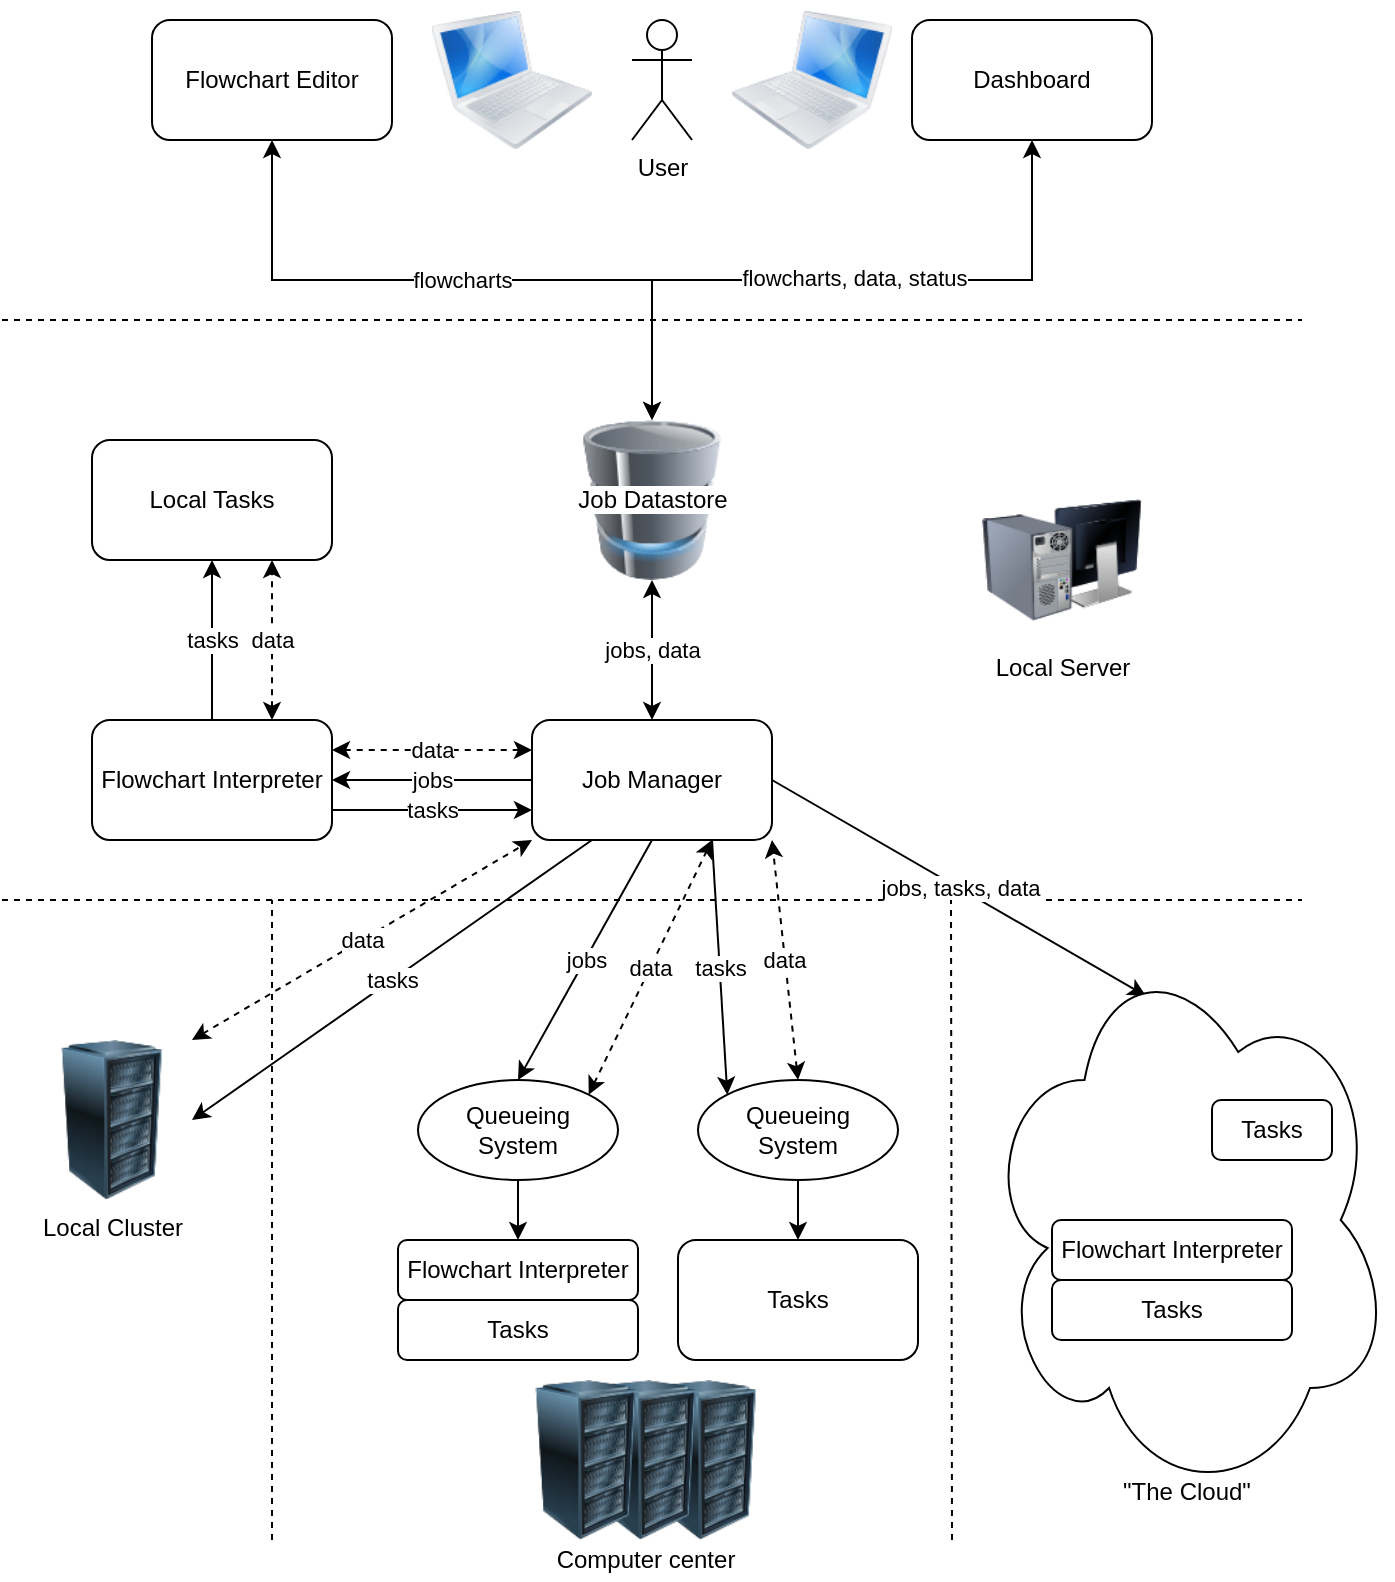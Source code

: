 <mxfile version="12.5.5" type="google"><diagram id="1LWXMuzGmbE8fQ54ZLvk" name="Page-1"><mxGraphModel dx="1050" dy="1043" grid="0" gridSize="10" guides="1" tooltips="1" connect="1" arrows="1" fold="1" page="1" pageScale="1" pageWidth="1100" pageHeight="850" math="0" shadow="0"><root><mxCell id="0"/><mxCell id="1" parent="0"/><mxCell id="_Keo8sCscF3jKAT_xZE2-1" value="User" style="shape=umlActor;verticalLabelPosition=bottom;labelBackgroundColor=#ffffff;verticalAlign=top;html=1;outlineConnect=0;" parent="1" vertex="1"><mxGeometry x="390" y="40" width="30" height="60" as="geometry"/></mxCell><mxCell id="_Keo8sCscF3jKAT_xZE2-2" value="" style="image;html=1;labelBackgroundColor=#ffffff;image=img/lib/clip_art/computers/MacBook_128x128.png" parent="1" vertex="1"><mxGeometry x="290" y="30" width="80" height="80" as="geometry"/></mxCell><mxCell id="_Keo8sCscF3jKAT_xZE2-10" value="flowcharts" style="edgeStyle=orthogonalEdgeStyle;rounded=0;orthogonalLoop=1;jettySize=auto;html=1;exitX=0.5;exitY=1;exitDx=0;exitDy=0;entryX=0.5;entryY=0;entryDx=0;entryDy=0;startArrow=classic;startFill=1;" parent="1" source="_Keo8sCscF3jKAT_xZE2-4" target="_Keo8sCscF3jKAT_xZE2-8" edge="1"><mxGeometry relative="1" as="geometry"/></mxCell><mxCell id="_Keo8sCscF3jKAT_xZE2-4" value="Flowchart Editor" style="rounded=1;whiteSpace=wrap;html=1;" parent="1" vertex="1"><mxGeometry x="150" y="40" width="120" height="60" as="geometry"/></mxCell><mxCell id="_Keo8sCscF3jKAT_xZE2-9" value="flowcharts, data, status" style="edgeStyle=orthogonalEdgeStyle;rounded=0;orthogonalLoop=1;jettySize=auto;html=1;exitX=0.5;exitY=1;exitDx=0;exitDy=0;startArrow=classic;startFill=1;spacingTop=-55;entryX=0.5;entryY=0;entryDx=0;entryDy=0;spacingBottom=-53;" parent="1" source="_Keo8sCscF3jKAT_xZE2-5" target="_Keo8sCscF3jKAT_xZE2-8" edge="1"><mxGeometry x="-0.035" relative="1" as="geometry"><Array as="points"><mxPoint x="590" y="170"/><mxPoint x="400" y="170"/></Array><mxPoint x="400" y="230" as="targetPoint"/><mxPoint as="offset"/></mxGeometry></mxCell><mxCell id="_Keo8sCscF3jKAT_xZE2-5" value="Dashboard" style="rounded=1;whiteSpace=wrap;html=1;" parent="1" vertex="1"><mxGeometry x="530" y="40" width="120" height="60" as="geometry"/></mxCell><mxCell id="_Keo8sCscF3jKAT_xZE2-6" value="" style="endArrow=none;dashed=1;html=1;" parent="1" edge="1"><mxGeometry width="50" height="50" relative="1" as="geometry"><mxPoint x="75" y="190" as="sourcePoint"/><mxPoint x="725" y="190" as="targetPoint"/></mxGeometry></mxCell><mxCell id="_Keo8sCscF3jKAT_xZE2-7" value="Local Server" style="image;html=1;labelBackgroundColor=#ffffff;image=img/lib/clip_art/computers/Monitor_Tower_Behind_128x128.png" parent="1" vertex="1"><mxGeometry x="565" y="270" width="80" height="80" as="geometry"/></mxCell><mxCell id="_Keo8sCscF3jKAT_xZE2-13" value="jobs, data" style="edgeStyle=orthogonalEdgeStyle;rounded=0;orthogonalLoop=1;jettySize=auto;html=1;exitX=0.5;exitY=1;exitDx=0;exitDy=0;startArrow=classic;startFill=1;" parent="1" source="_Keo8sCscF3jKAT_xZE2-8" target="_Keo8sCscF3jKAT_xZE2-12" edge="1"><mxGeometry relative="1" as="geometry"/></mxCell><mxCell id="_Keo8sCscF3jKAT_xZE2-8" value="Job Datastore" style="image;html=1;labelBackgroundColor=#ffffff;image=img/lib/clip_art/computers/Database_128x128.png;spacingBottom=24;spacingRight=0;spacing=-52;" parent="1" vertex="1"><mxGeometry x="360" y="240" width="80" height="80" as="geometry"/></mxCell><mxCell id="_Keo8sCscF3jKAT_xZE2-11" value="" style="endArrow=none;dashed=1;html=1;" parent="1" edge="1"><mxGeometry width="50" height="50" relative="1" as="geometry"><mxPoint x="75" y="480" as="sourcePoint"/><mxPoint x="725" y="480" as="targetPoint"/></mxGeometry></mxCell><mxCell id="_Keo8sCscF3jKAT_xZE2-15" value="jobs" style="edgeStyle=orthogonalEdgeStyle;rounded=0;orthogonalLoop=1;jettySize=auto;html=1;exitX=0;exitY=0.5;exitDx=0;exitDy=0;entryX=1;entryY=0.5;entryDx=0;entryDy=0;startArrow=none;startFill=0;endArrow=classic;endFill=1;" parent="1" source="_Keo8sCscF3jKAT_xZE2-12" target="_Keo8sCscF3jKAT_xZE2-14" edge="1"><mxGeometry relative="1" as="geometry"/></mxCell><mxCell id="_Keo8sCscF3jKAT_xZE2-29" value="jobs" style="rounded=0;orthogonalLoop=1;jettySize=auto;html=1;exitX=0.5;exitY=1;exitDx=0;exitDy=0;startArrow=none;startFill=0;entryX=0.5;entryY=0;entryDx=0;entryDy=0;endArrow=classic;endFill=1;" parent="1" source="_Keo8sCscF3jKAT_xZE2-12" target="aHCcOu6bXqllzWe9ucBm-18" edge="1"><mxGeometry relative="1" as="geometry"><mxPoint x="315" y="558" as="targetPoint"/></mxGeometry></mxCell><mxCell id="aHCcOu6bXqllzWe9ucBm-21" value="jobs, tasks, data" style="edgeStyle=none;rounded=0;orthogonalLoop=1;jettySize=auto;html=1;exitX=1;exitY=0.5;exitDx=0;exitDy=0;entryX=0.4;entryY=0.1;entryDx=0;entryDy=0;entryPerimeter=0;startArrow=none;startFill=0;endArrow=classic;endFill=1;" edge="1" parent="1" source="_Keo8sCscF3jKAT_xZE2-12" target="aHCcOu6bXqllzWe9ucBm-20"><mxGeometry relative="1" as="geometry"/></mxCell><mxCell id="_Keo8sCscF3jKAT_xZE2-12" value="Job Manager" style="rounded=1;whiteSpace=wrap;html=1;" parent="1" vertex="1"><mxGeometry x="340" y="390" width="120" height="60" as="geometry"/></mxCell><mxCell id="_Keo8sCscF3jKAT_xZE2-17" value="tasks" style="edgeStyle=orthogonalEdgeStyle;rounded=0;orthogonalLoop=1;jettySize=auto;html=1;exitX=0.5;exitY=0;exitDx=0;exitDy=0;startArrow=none;startFill=0;endArrow=classic;endFill=1;" parent="1" source="_Keo8sCscF3jKAT_xZE2-14" target="_Keo8sCscF3jKAT_xZE2-16" edge="1"><mxGeometry relative="1" as="geometry"/></mxCell><mxCell id="_Keo8sCscF3jKAT_xZE2-19" value="tasks" style="rounded=0;orthogonalLoop=1;jettySize=auto;html=1;exitX=0.25;exitY=1;exitDx=0;exitDy=0;entryX=1;entryY=0.5;entryDx=0;entryDy=0;startArrow=none;startFill=0;endArrow=classic;endFill=1;" parent="1" source="_Keo8sCscF3jKAT_xZE2-12" target="_Keo8sCscF3jKAT_xZE2-18" edge="1"><mxGeometry relative="1" as="geometry"/></mxCell><mxCell id="_Keo8sCscF3jKAT_xZE2-30" value="data" style="rounded=0;orthogonalLoop=1;jettySize=auto;html=1;exitX=1;exitY=0.25;exitDx=0;exitDy=0;entryX=0;entryY=0.25;entryDx=0;entryDy=0;startArrow=classic;startFill=1;dashed=1;" parent="1" source="_Keo8sCscF3jKAT_xZE2-14" target="_Keo8sCscF3jKAT_xZE2-12" edge="1"><mxGeometry relative="1" as="geometry"/></mxCell><mxCell id="aHCcOu6bXqllzWe9ucBm-14" value="tasks" style="edgeStyle=none;rounded=0;orthogonalLoop=1;jettySize=auto;html=1;exitX=1;exitY=0.75;exitDx=0;exitDy=0;entryX=0;entryY=0.75;entryDx=0;entryDy=0;startArrow=none;startFill=0;endArrow=classic;endFill=1;" edge="1" parent="1" source="_Keo8sCscF3jKAT_xZE2-14" target="_Keo8sCscF3jKAT_xZE2-12"><mxGeometry relative="1" as="geometry"/></mxCell><mxCell id="_Keo8sCscF3jKAT_xZE2-14" value="Flowchart Interpreter" style="rounded=1;whiteSpace=wrap;html=1;" parent="1" vertex="1"><mxGeometry x="120" y="390" width="120" height="60" as="geometry"/></mxCell><mxCell id="_Keo8sCscF3jKAT_xZE2-16" value="Local Tasks" style="rounded=1;whiteSpace=wrap;html=1;" parent="1" vertex="1"><mxGeometry x="120" y="250" width="120" height="60" as="geometry"/></mxCell><mxCell id="_Keo8sCscF3jKAT_xZE2-18" value="Local Cluster" style="image;html=1;labelBackgroundColor=#ffffff;image=img/lib/clip_art/computers/Server_Rack_128x128.png" parent="1" vertex="1"><mxGeometry x="90" y="550" width="80" height="80" as="geometry"/></mxCell><mxCell id="_Keo8sCscF3jKAT_xZE2-28" value="" style="endArrow=none;dashed=1;html=1;" parent="1" edge="1"><mxGeometry width="50" height="50" relative="1" as="geometry"><mxPoint x="210" y="800" as="sourcePoint"/><mxPoint x="210" y="480" as="targetPoint"/></mxGeometry></mxCell><mxCell id="29vexCvs92jtgqyTIjak-6" value="" style="image;html=1;labelBackgroundColor=#ffffff;image=img/lib/clip_art/computers/MacBook_128x128.png;direction=east;flipH=1;" parent="1" vertex="1"><mxGeometry x="440" y="30" width="80" height="80" as="geometry"/></mxCell><mxCell id="aHCcOu6bXqllzWe9ucBm-2" value="data" style="rounded=0;orthogonalLoop=1;jettySize=auto;html=1;entryX=0.75;entryY=1;entryDx=0;entryDy=0;startArrow=classic;startFill=1;dashed=1;exitX=1;exitY=0;exitDx=0;exitDy=0;" edge="1" parent="1" source="aHCcOu6bXqllzWe9ucBm-18" target="_Keo8sCscF3jKAT_xZE2-12"><mxGeometry relative="1" as="geometry"><mxPoint x="342" y="566" as="sourcePoint"/><mxPoint x="680" y="430" as="targetPoint"/></mxGeometry></mxCell><mxCell id="aHCcOu6bXqllzWe9ucBm-3" value="data" style="rounded=0;orthogonalLoop=1;jettySize=auto;html=1;exitX=1;exitY=0;exitDx=0;exitDy=0;entryX=0;entryY=1;entryDx=0;entryDy=0;startArrow=classic;startFill=1;dashed=1;" edge="1" parent="1" source="_Keo8sCscF3jKAT_xZE2-18" target="_Keo8sCscF3jKAT_xZE2-12"><mxGeometry relative="1" as="geometry"><mxPoint x="220" y="570" as="sourcePoint"/><mxPoint x="220" y="470" as="targetPoint"/></mxGeometry></mxCell><mxCell id="aHCcOu6bXqllzWe9ucBm-4" value="data" style="rounded=0;orthogonalLoop=1;jettySize=auto;html=1;exitX=0.75;exitY=0;exitDx=0;exitDy=0;entryX=0.75;entryY=1;entryDx=0;entryDy=0;startArrow=classic;startFill=1;dashed=1;" edge="1" parent="1" source="_Keo8sCscF3jKAT_xZE2-14" target="_Keo8sCscF3jKAT_xZE2-16"><mxGeometry relative="1" as="geometry"><mxPoint x="230" y="350" as="sourcePoint"/><mxPoint x="330" y="350" as="targetPoint"/></mxGeometry></mxCell><mxCell id="aHCcOu6bXqllzWe9ucBm-13" style="edgeStyle=none;rounded=0;orthogonalLoop=1;jettySize=auto;html=1;entryX=0.5;entryY=0;entryDx=0;entryDy=0;startArrow=none;startFill=0;endArrow=classic;endFill=1;" edge="1" parent="1" target="aHCcOu6bXqllzWe9ucBm-12"><mxGeometry relative="1" as="geometry"><mxPoint x="473" y="620" as="sourcePoint"/></mxGeometry></mxCell><mxCell id="aHCcOu6bXqllzWe9ucBm-6" value="tasks" style="rounded=0;orthogonalLoop=1;jettySize=auto;html=1;exitX=0.75;exitY=1;exitDx=0;exitDy=0;entryX=0;entryY=0;entryDx=0;entryDy=0;startArrow=none;startFill=0;endArrow=classic;endFill=1;" edge="1" parent="1" source="_Keo8sCscF3jKAT_xZE2-12" target="aHCcOu6bXqllzWe9ucBm-19"><mxGeometry relative="1" as="geometry"><mxPoint x="700" y="400" as="sourcePoint"/><mxPoint x="437" y="570" as="targetPoint"/></mxGeometry></mxCell><mxCell id="aHCcOu6bXqllzWe9ucBm-7" value="data" style="rounded=0;orthogonalLoop=1;jettySize=auto;html=1;exitX=0.5;exitY=0;exitDx=0;exitDy=0;entryX=1;entryY=1;entryDx=0;entryDy=0;startArrow=classic;startFill=1;dashed=1;" edge="1" parent="1" source="aHCcOu6bXqllzWe9ucBm-19" target="_Keo8sCscF3jKAT_xZE2-12"><mxGeometry relative="1" as="geometry"><mxPoint x="482" y="566" as="sourcePoint"/><mxPoint x="740" y="410" as="targetPoint"/></mxGeometry></mxCell><mxCell id="aHCcOu6bXqllzWe9ucBm-8" value="" style="group" vertex="1" connectable="0" parent="1"><mxGeometry x="273" y="650" width="120" height="60" as="geometry"/></mxCell><mxCell id="aHCcOu6bXqllzWe9ucBm-23" value="" style="group" vertex="1" connectable="0" parent="aHCcOu6bXqllzWe9ucBm-8"><mxGeometry width="120" height="60" as="geometry"/></mxCell><mxCell id="_Keo8sCscF3jKAT_xZE2-26" value="Flowchart Interpreter" style="rounded=1;whiteSpace=wrap;html=1;" parent="aHCcOu6bXqllzWe9ucBm-23" vertex="1"><mxGeometry width="120" height="30" as="geometry"/></mxCell><mxCell id="_Keo8sCscF3jKAT_xZE2-27" value="Tasks" style="rounded=1;whiteSpace=wrap;html=1;" parent="aHCcOu6bXqllzWe9ucBm-23" vertex="1"><mxGeometry y="30" width="120" height="30" as="geometry"/></mxCell><mxCell id="aHCcOu6bXqllzWe9ucBm-10" style="edgeStyle=none;rounded=0;orthogonalLoop=1;jettySize=auto;html=1;startArrow=none;startFill=0;endArrow=classic;endFill=1;entryX=0.5;entryY=0;entryDx=0;entryDy=0;" edge="1" parent="1" target="_Keo8sCscF3jKAT_xZE2-26"><mxGeometry relative="1" as="geometry"><mxPoint x="337" y="650" as="targetPoint"/><mxPoint x="333" y="620" as="sourcePoint"/></mxGeometry></mxCell><mxCell id="aHCcOu6bXqllzWe9ucBm-12" value="Tasks" style="rounded=1;whiteSpace=wrap;html=1;" vertex="1" parent="1"><mxGeometry x="413" y="650" width="120" height="60" as="geometry"/></mxCell><mxCell id="aHCcOu6bXqllzWe9ucBm-15" value="" style="group" vertex="1" connectable="0" parent="1"><mxGeometry x="327" y="720" width="140" height="100" as="geometry"/></mxCell><mxCell id="_Keo8sCscF3jKAT_xZE2-23" value="" style="group" parent="aHCcOu6bXqllzWe9ucBm-15" vertex="1" connectable="0"><mxGeometry width="140" height="80" as="geometry"/></mxCell><mxCell id="_Keo8sCscF3jKAT_xZE2-22" value="" style="image;html=1;labelBackgroundColor=#ffffff;image=img/lib/clip_art/computers/Server_Rack_128x128.png" parent="_Keo8sCscF3jKAT_xZE2-23" vertex="1"><mxGeometry x="60" width="80" height="80" as="geometry"/></mxCell><mxCell id="_Keo8sCscF3jKAT_xZE2-21" value="" style="image;html=1;labelBackgroundColor=#ffffff;image=img/lib/clip_art/computers/Server_Rack_128x128.png" parent="_Keo8sCscF3jKAT_xZE2-23" vertex="1"><mxGeometry x="30" width="80" height="80" as="geometry"/></mxCell><mxCell id="_Keo8sCscF3jKAT_xZE2-20" value="" style="image;html=1;labelBackgroundColor=#ffffff;image=img/lib/clip_art/computers/Server_Rack_128x128.png" parent="_Keo8sCscF3jKAT_xZE2-23" vertex="1"><mxGeometry width="80" height="80" as="geometry"/></mxCell><mxCell id="_Keo8sCscF3jKAT_xZE2-25" value="Computer center" style="text;html=1;strokeColor=none;fillColor=none;align=center;verticalAlign=middle;whiteSpace=wrap;rounded=0;" parent="aHCcOu6bXqllzWe9ucBm-15" vertex="1"><mxGeometry x="15" y="80" width="110" height="20" as="geometry"/></mxCell><mxCell id="aHCcOu6bXqllzWe9ucBm-16" value="" style="endArrow=none;dashed=1;html=1;" edge="1" parent="1"><mxGeometry width="50" height="50" relative="1" as="geometry"><mxPoint x="550" y="800" as="sourcePoint"/><mxPoint x="549.5" y="480" as="targetPoint"/></mxGeometry></mxCell><mxCell id="aHCcOu6bXqllzWe9ucBm-18" value="Queueing&lt;br&gt;System" style="ellipse;whiteSpace=wrap;html=1;" vertex="1" parent="1"><mxGeometry x="283" y="570" width="100" height="50" as="geometry"/></mxCell><mxCell id="aHCcOu6bXqllzWe9ucBm-19" value="Queueing&lt;br&gt;System" style="ellipse;whiteSpace=wrap;html=1;" vertex="1" parent="1"><mxGeometry x="423" y="570" width="100" height="50" as="geometry"/></mxCell><mxCell id="aHCcOu6bXqllzWe9ucBm-20" value="&quot;The Cloud&quot;" style="ellipse;shape=cloud;whiteSpace=wrap;html=1;spacing=0;spacingTop=1;spacingBottom=-270;" vertex="1" parent="1"><mxGeometry x="565" y="500" width="205" height="280" as="geometry"/></mxCell><mxCell id="aHCcOu6bXqllzWe9ucBm-22" value="Tasks" style="rounded=1;whiteSpace=wrap;html=1;" vertex="1" parent="1"><mxGeometry x="680" y="580" width="60" height="30" as="geometry"/></mxCell><mxCell id="aHCcOu6bXqllzWe9ucBm-24" value="" style="group" vertex="1" connectable="0" parent="1"><mxGeometry x="600" y="640" width="120" height="60" as="geometry"/></mxCell><mxCell id="aHCcOu6bXqllzWe9ucBm-25" value="Flowchart Interpreter" style="rounded=1;whiteSpace=wrap;html=1;" vertex="1" parent="aHCcOu6bXqllzWe9ucBm-24"><mxGeometry width="120" height="30" as="geometry"/></mxCell><mxCell id="aHCcOu6bXqllzWe9ucBm-26" value="Tasks" style="rounded=1;whiteSpace=wrap;html=1;" vertex="1" parent="aHCcOu6bXqllzWe9ucBm-24"><mxGeometry y="30" width="120" height="30" as="geometry"/></mxCell></root></mxGraphModel></diagram></mxfile>